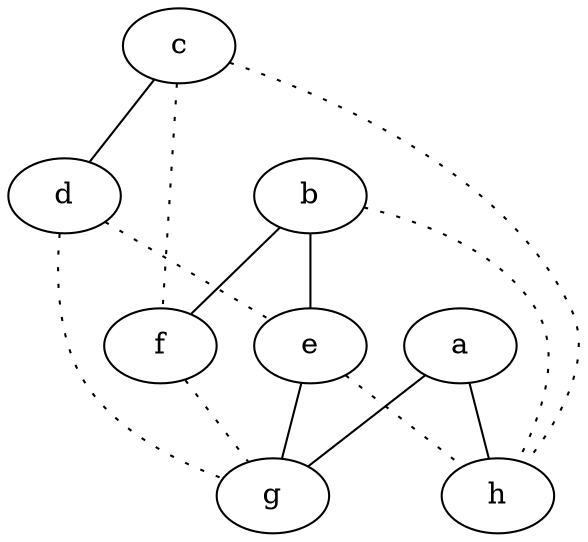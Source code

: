 graph {
a -- g;
a -- h;
b -- e;
b -- f;
b -- h [style=dotted];
c -- d;
c -- f [style=dotted];
c -- h [style=dotted];
d -- e [style=dotted];
d -- g [style=dotted];
e -- g;
e -- h [style=dotted];
f -- g [style=dotted];
}
